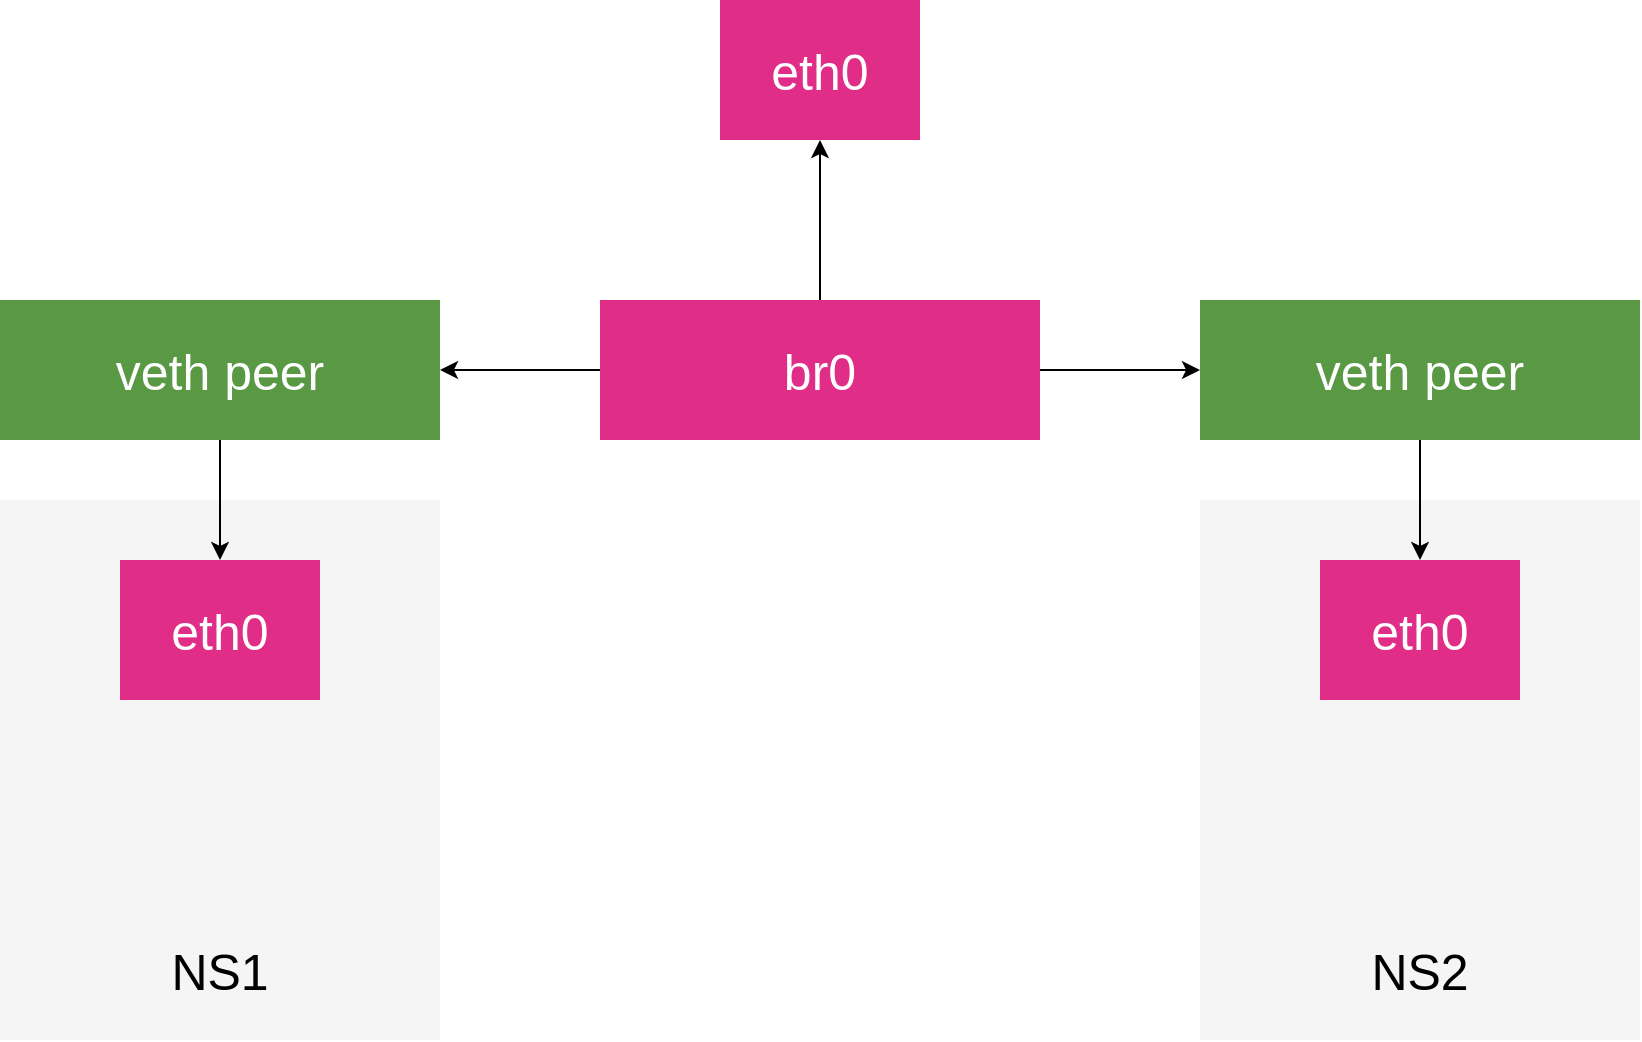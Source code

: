 <mxfile version="14.6.13" type="device"><diagram id="Wi7I-gQZDltidOCj2J0b" name="第 1 页"><mxGraphModel dx="1106" dy="997" grid="1" gridSize="10" guides="1" tooltips="1" connect="1" arrows="1" fold="1" page="1" pageScale="1" pageWidth="827" pageHeight="1169" math="0" shadow="0"><root><mxCell id="0"/><mxCell id="1" parent="0"/><mxCell id="WpvBCP3lTiGX5xSzBbhp-12" value="" style="rounded=0;whiteSpace=wrap;html=1;fontSize=25;fontColor=#333333;fillColor=#f5f5f5;strokeColor=none;" parent="1" vertex="1"><mxGeometry x="700" y="340" width="220" height="270" as="geometry"/></mxCell><mxCell id="WpvBCP3lTiGX5xSzBbhp-8" value="" style="rounded=0;whiteSpace=wrap;html=1;fontSize=25;fontColor=#333333;fillColor=#f5f5f5;strokeColor=none;" parent="1" vertex="1"><mxGeometry x="100" y="340" width="220" height="270" as="geometry"/></mxCell><mxCell id="WpvBCP3lTiGX5xSzBbhp-3" value="" style="edgeStyle=orthogonalEdgeStyle;rounded=0;orthogonalLoop=1;jettySize=auto;html=1;fontSize=25;fontColor=#FFFFFF;" parent="1" source="WpvBCP3lTiGX5xSzBbhp-1" target="WpvBCP3lTiGX5xSzBbhp-2" edge="1"><mxGeometry relative="1" as="geometry"/></mxCell><mxCell id="WpvBCP3lTiGX5xSzBbhp-5" value="" style="edgeStyle=orthogonalEdgeStyle;rounded=0;orthogonalLoop=1;jettySize=auto;html=1;fontSize=25;fontColor=#FFFFFF;" parent="1" source="WpvBCP3lTiGX5xSzBbhp-1" target="WpvBCP3lTiGX5xSzBbhp-4" edge="1"><mxGeometry relative="1" as="geometry"/></mxCell><mxCell id="WpvBCP3lTiGX5xSzBbhp-7" value="" style="edgeStyle=orthogonalEdgeStyle;rounded=0;orthogonalLoop=1;jettySize=auto;html=1;fontSize=25;fontColor=#FFFFFF;" parent="1" source="WpvBCP3lTiGX5xSzBbhp-1" target="WpvBCP3lTiGX5xSzBbhp-6" edge="1"><mxGeometry relative="1" as="geometry"/></mxCell><mxCell id="WpvBCP3lTiGX5xSzBbhp-1" value="br0" style="rounded=0;whiteSpace=wrap;html=1;fontSize=25;fillColor=#E02D87;fontColor=#FFFFFF;strokeColor=none;" parent="1" vertex="1"><mxGeometry x="400" y="240" width="220" height="70" as="geometry"/></mxCell><mxCell id="WpvBCP3lTiGX5xSzBbhp-2" value="eth0" style="rounded=0;whiteSpace=wrap;html=1;fontSize=25;fillColor=#E02D87;fontColor=#FFFFFF;strokeColor=none;" parent="1" vertex="1"><mxGeometry x="460" y="90" width="100" height="70" as="geometry"/></mxCell><mxCell id="WpvBCP3lTiGX5xSzBbhp-10" value="" style="edgeStyle=orthogonalEdgeStyle;rounded=0;orthogonalLoop=1;jettySize=auto;html=1;fontSize=25;fontColor=#FFFFFF;" parent="1" source="WpvBCP3lTiGX5xSzBbhp-4" target="WpvBCP3lTiGX5xSzBbhp-9" edge="1"><mxGeometry relative="1" as="geometry"/></mxCell><mxCell id="WpvBCP3lTiGX5xSzBbhp-4" value="veth peer" style="rounded=0;whiteSpace=wrap;html=1;fontSize=25;fontColor=#FFFFFF;strokeColor=none;fillColor=#599944;" parent="1" vertex="1"><mxGeometry x="100" y="240" width="220" height="70" as="geometry"/></mxCell><mxCell id="WpvBCP3lTiGX5xSzBbhp-15" value="" style="edgeStyle=orthogonalEdgeStyle;rounded=0;orthogonalLoop=1;jettySize=auto;html=1;fontSize=25;fontColor=#000000;" parent="1" source="WpvBCP3lTiGX5xSzBbhp-6" target="WpvBCP3lTiGX5xSzBbhp-13" edge="1"><mxGeometry relative="1" as="geometry"/></mxCell><mxCell id="WpvBCP3lTiGX5xSzBbhp-6" value="veth peer" style="rounded=0;whiteSpace=wrap;html=1;fontSize=25;fontColor=#FFFFFF;strokeColor=none;fillColor=#599944;" parent="1" vertex="1"><mxGeometry x="700" y="240" width="220" height="70" as="geometry"/></mxCell><mxCell id="WpvBCP3lTiGX5xSzBbhp-9" value="eth0" style="rounded=0;whiteSpace=wrap;html=1;fontSize=25;fillColor=#E02D87;fontColor=#FFFFFF;strokeColor=none;" parent="1" vertex="1"><mxGeometry x="160" y="370" width="100" height="70" as="geometry"/></mxCell><mxCell id="WpvBCP3lTiGX5xSzBbhp-11" value="NS1" style="text;html=1;strokeColor=none;fillColor=none;align=center;verticalAlign=middle;whiteSpace=wrap;rounded=0;fontSize=25;" parent="1" vertex="1"><mxGeometry x="190" y="565" width="40" height="20" as="geometry"/></mxCell><mxCell id="WpvBCP3lTiGX5xSzBbhp-13" value="eth0" style="rounded=0;whiteSpace=wrap;html=1;fontSize=25;fillColor=#E02D87;fontColor=#FFFFFF;strokeColor=none;" parent="1" vertex="1"><mxGeometry x="760" y="370" width="100" height="70" as="geometry"/></mxCell><mxCell id="WpvBCP3lTiGX5xSzBbhp-14" value="NS2" style="text;html=1;strokeColor=none;fillColor=none;align=center;verticalAlign=middle;whiteSpace=wrap;rounded=0;fontSize=25;" parent="1" vertex="1"><mxGeometry x="790" y="565" width="40" height="20" as="geometry"/></mxCell></root></mxGraphModel></diagram></mxfile>